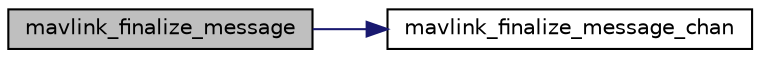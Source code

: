 digraph "mavlink_finalize_message"
{
 // INTERACTIVE_SVG=YES
  edge [fontname="Helvetica",fontsize="10",labelfontname="Helvetica",labelfontsize="10"];
  node [fontname="Helvetica",fontsize="10",shape=record];
  rankdir="LR";
  Node1 [label="mavlink_finalize_message",height=0.2,width=0.4,color="black", fillcolor="grey75", style="filled" fontcolor="black"];
  Node1 -> Node2 [color="midnightblue",fontsize="10",style="solid",fontname="Helvetica"];
  Node2 [label="mavlink_finalize_message_chan",height=0.2,width=0.4,color="black", fillcolor="white", style="filled",URL="$v0_89_2mavlink__helpers_8h.html#aa66131138fc02101dcc73b4b556ab422",tooltip="Finalize a MAVLink message with channel assignment. "];
}
